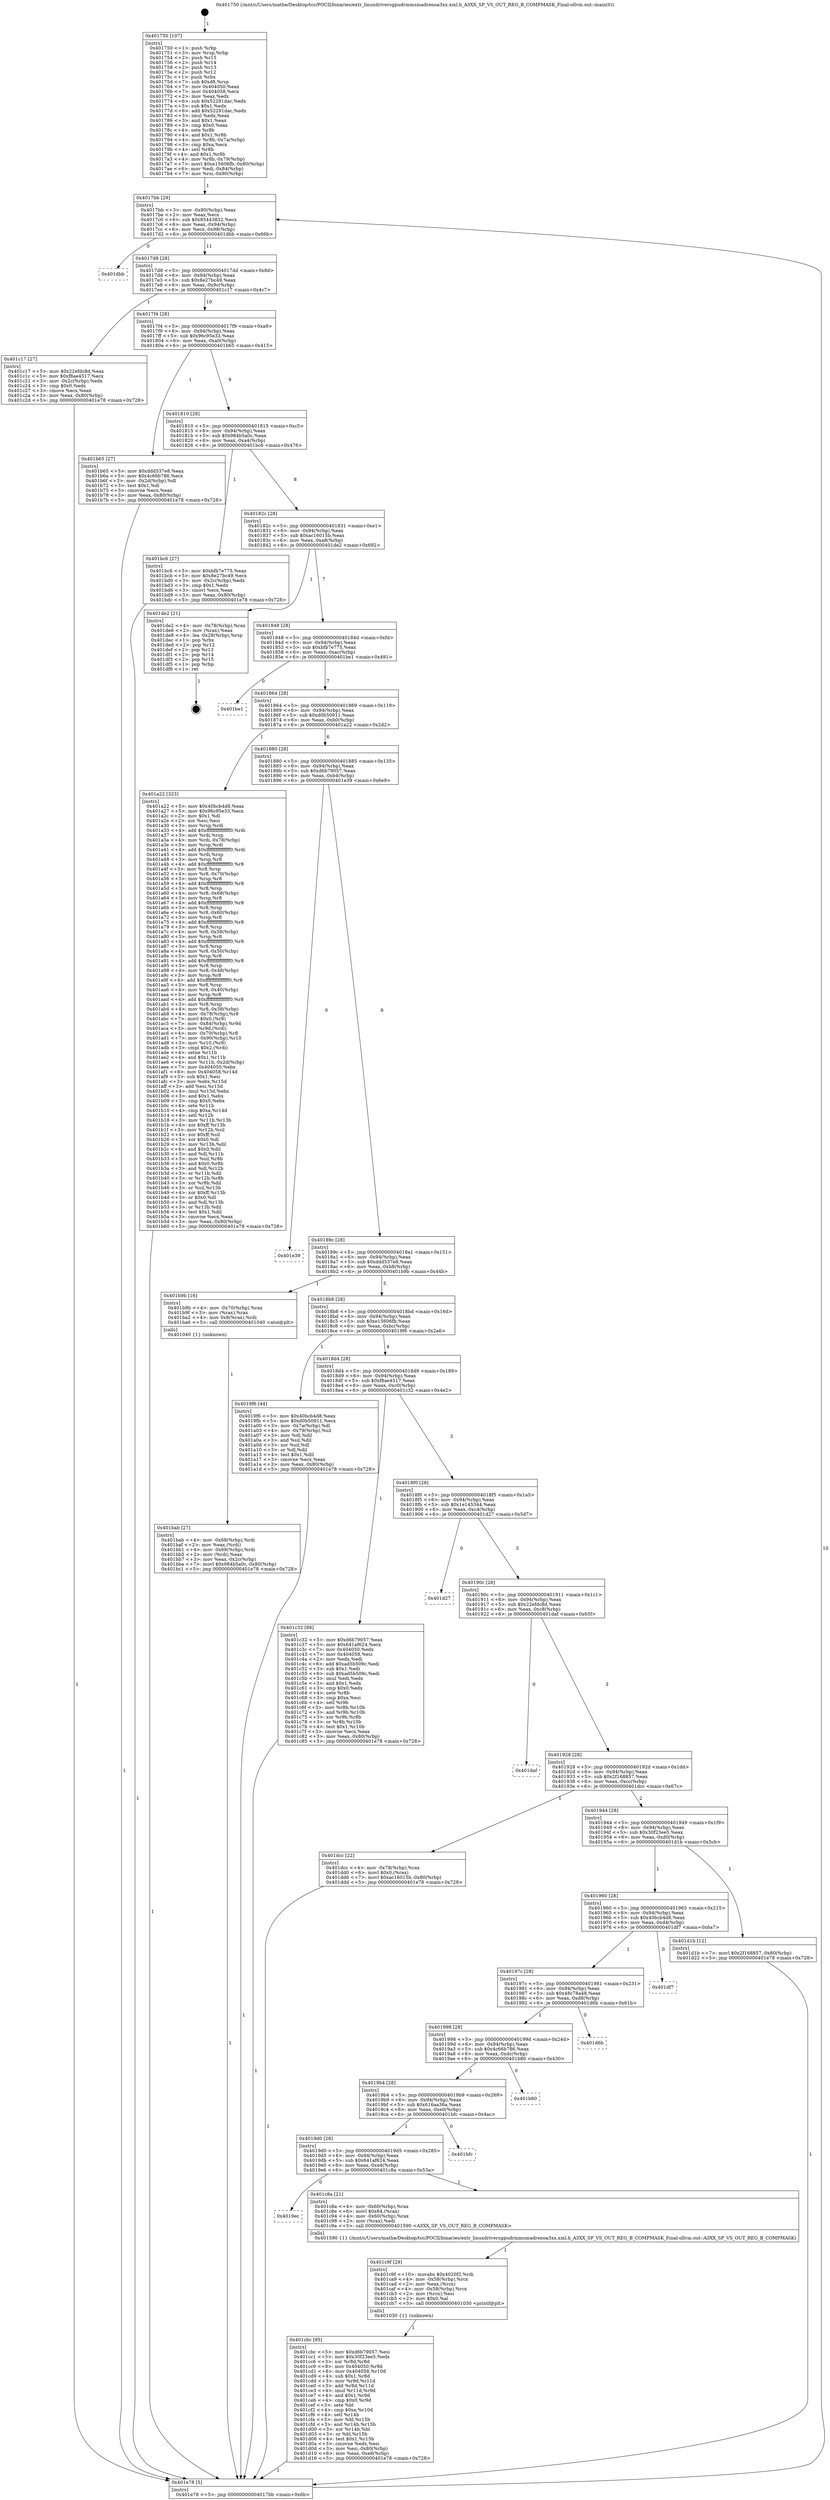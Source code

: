 digraph "0x401750" {
  label = "0x401750 (/mnt/c/Users/mathe/Desktop/tcc/POCII/binaries/extr_linuxdriversgpudrmmsmadrenoa3xx.xml.h_A3XX_SP_VS_OUT_REG_B_COMPMASK_Final-ollvm.out::main(0))"
  labelloc = "t"
  node[shape=record]

  Entry [label="",width=0.3,height=0.3,shape=circle,fillcolor=black,style=filled]
  "0x4017bb" [label="{
     0x4017bb [29]\l
     | [instrs]\l
     &nbsp;&nbsp;0x4017bb \<+3\>: mov -0x80(%rbp),%eax\l
     &nbsp;&nbsp;0x4017be \<+2\>: mov %eax,%ecx\l
     &nbsp;&nbsp;0x4017c0 \<+6\>: sub $0x85443832,%ecx\l
     &nbsp;&nbsp;0x4017c6 \<+6\>: mov %eax,-0x94(%rbp)\l
     &nbsp;&nbsp;0x4017cc \<+6\>: mov %ecx,-0x98(%rbp)\l
     &nbsp;&nbsp;0x4017d2 \<+6\>: je 0000000000401dbb \<main+0x66b\>\l
  }"]
  "0x401dbb" [label="{
     0x401dbb\l
  }", style=dashed]
  "0x4017d8" [label="{
     0x4017d8 [28]\l
     | [instrs]\l
     &nbsp;&nbsp;0x4017d8 \<+5\>: jmp 00000000004017dd \<main+0x8d\>\l
     &nbsp;&nbsp;0x4017dd \<+6\>: mov -0x94(%rbp),%eax\l
     &nbsp;&nbsp;0x4017e3 \<+5\>: sub $0x8e27bc49,%eax\l
     &nbsp;&nbsp;0x4017e8 \<+6\>: mov %eax,-0x9c(%rbp)\l
     &nbsp;&nbsp;0x4017ee \<+6\>: je 0000000000401c17 \<main+0x4c7\>\l
  }"]
  Exit [label="",width=0.3,height=0.3,shape=circle,fillcolor=black,style=filled,peripheries=2]
  "0x401c17" [label="{
     0x401c17 [27]\l
     | [instrs]\l
     &nbsp;&nbsp;0x401c17 \<+5\>: mov $0x22efdc8d,%eax\l
     &nbsp;&nbsp;0x401c1c \<+5\>: mov $0xf8ae4517,%ecx\l
     &nbsp;&nbsp;0x401c21 \<+3\>: mov -0x2c(%rbp),%edx\l
     &nbsp;&nbsp;0x401c24 \<+3\>: cmp $0x0,%edx\l
     &nbsp;&nbsp;0x401c27 \<+3\>: cmove %ecx,%eax\l
     &nbsp;&nbsp;0x401c2a \<+3\>: mov %eax,-0x80(%rbp)\l
     &nbsp;&nbsp;0x401c2d \<+5\>: jmp 0000000000401e78 \<main+0x728\>\l
  }"]
  "0x4017f4" [label="{
     0x4017f4 [28]\l
     | [instrs]\l
     &nbsp;&nbsp;0x4017f4 \<+5\>: jmp 00000000004017f9 \<main+0xa9\>\l
     &nbsp;&nbsp;0x4017f9 \<+6\>: mov -0x94(%rbp),%eax\l
     &nbsp;&nbsp;0x4017ff \<+5\>: sub $0x96c95e33,%eax\l
     &nbsp;&nbsp;0x401804 \<+6\>: mov %eax,-0xa0(%rbp)\l
     &nbsp;&nbsp;0x40180a \<+6\>: je 0000000000401b65 \<main+0x415\>\l
  }"]
  "0x401cbc" [label="{
     0x401cbc [95]\l
     | [instrs]\l
     &nbsp;&nbsp;0x401cbc \<+5\>: mov $0xd6b79057,%esi\l
     &nbsp;&nbsp;0x401cc1 \<+5\>: mov $0x30f23ee5,%edx\l
     &nbsp;&nbsp;0x401cc6 \<+3\>: xor %r8d,%r8d\l
     &nbsp;&nbsp;0x401cc9 \<+8\>: mov 0x404050,%r9d\l
     &nbsp;&nbsp;0x401cd1 \<+8\>: mov 0x404058,%r10d\l
     &nbsp;&nbsp;0x401cd9 \<+4\>: sub $0x1,%r8d\l
     &nbsp;&nbsp;0x401cdd \<+3\>: mov %r9d,%r11d\l
     &nbsp;&nbsp;0x401ce0 \<+3\>: add %r8d,%r11d\l
     &nbsp;&nbsp;0x401ce3 \<+4\>: imul %r11d,%r9d\l
     &nbsp;&nbsp;0x401ce7 \<+4\>: and $0x1,%r9d\l
     &nbsp;&nbsp;0x401ceb \<+4\>: cmp $0x0,%r9d\l
     &nbsp;&nbsp;0x401cef \<+3\>: sete %bl\l
     &nbsp;&nbsp;0x401cf2 \<+4\>: cmp $0xa,%r10d\l
     &nbsp;&nbsp;0x401cf6 \<+4\>: setl %r14b\l
     &nbsp;&nbsp;0x401cfa \<+3\>: mov %bl,%r15b\l
     &nbsp;&nbsp;0x401cfd \<+3\>: and %r14b,%r15b\l
     &nbsp;&nbsp;0x401d00 \<+3\>: xor %r14b,%bl\l
     &nbsp;&nbsp;0x401d03 \<+3\>: or %bl,%r15b\l
     &nbsp;&nbsp;0x401d06 \<+4\>: test $0x1,%r15b\l
     &nbsp;&nbsp;0x401d0a \<+3\>: cmovne %edx,%esi\l
     &nbsp;&nbsp;0x401d0d \<+3\>: mov %esi,-0x80(%rbp)\l
     &nbsp;&nbsp;0x401d10 \<+6\>: mov %eax,-0xe8(%rbp)\l
     &nbsp;&nbsp;0x401d16 \<+5\>: jmp 0000000000401e78 \<main+0x728\>\l
  }"]
  "0x401b65" [label="{
     0x401b65 [27]\l
     | [instrs]\l
     &nbsp;&nbsp;0x401b65 \<+5\>: mov $0xddd537e8,%eax\l
     &nbsp;&nbsp;0x401b6a \<+5\>: mov $0x4c66b786,%ecx\l
     &nbsp;&nbsp;0x401b6f \<+3\>: mov -0x2d(%rbp),%dl\l
     &nbsp;&nbsp;0x401b72 \<+3\>: test $0x1,%dl\l
     &nbsp;&nbsp;0x401b75 \<+3\>: cmovne %ecx,%eax\l
     &nbsp;&nbsp;0x401b78 \<+3\>: mov %eax,-0x80(%rbp)\l
     &nbsp;&nbsp;0x401b7b \<+5\>: jmp 0000000000401e78 \<main+0x728\>\l
  }"]
  "0x401810" [label="{
     0x401810 [28]\l
     | [instrs]\l
     &nbsp;&nbsp;0x401810 \<+5\>: jmp 0000000000401815 \<main+0xc5\>\l
     &nbsp;&nbsp;0x401815 \<+6\>: mov -0x94(%rbp),%eax\l
     &nbsp;&nbsp;0x40181b \<+5\>: sub $0x984b5a0c,%eax\l
     &nbsp;&nbsp;0x401820 \<+6\>: mov %eax,-0xa4(%rbp)\l
     &nbsp;&nbsp;0x401826 \<+6\>: je 0000000000401bc6 \<main+0x476\>\l
  }"]
  "0x401c9f" [label="{
     0x401c9f [29]\l
     | [instrs]\l
     &nbsp;&nbsp;0x401c9f \<+10\>: movabs $0x4020f2,%rdi\l
     &nbsp;&nbsp;0x401ca9 \<+4\>: mov -0x58(%rbp),%rcx\l
     &nbsp;&nbsp;0x401cad \<+2\>: mov %eax,(%rcx)\l
     &nbsp;&nbsp;0x401caf \<+4\>: mov -0x58(%rbp),%rcx\l
     &nbsp;&nbsp;0x401cb3 \<+2\>: mov (%rcx),%esi\l
     &nbsp;&nbsp;0x401cb5 \<+2\>: mov $0x0,%al\l
     &nbsp;&nbsp;0x401cb7 \<+5\>: call 0000000000401030 \<printf@plt\>\l
     | [calls]\l
     &nbsp;&nbsp;0x401030 \{1\} (unknown)\l
  }"]
  "0x401bc6" [label="{
     0x401bc6 [27]\l
     | [instrs]\l
     &nbsp;&nbsp;0x401bc6 \<+5\>: mov $0xbfb7e775,%eax\l
     &nbsp;&nbsp;0x401bcb \<+5\>: mov $0x8e27bc49,%ecx\l
     &nbsp;&nbsp;0x401bd0 \<+3\>: mov -0x2c(%rbp),%edx\l
     &nbsp;&nbsp;0x401bd3 \<+3\>: cmp $0x1,%edx\l
     &nbsp;&nbsp;0x401bd6 \<+3\>: cmovl %ecx,%eax\l
     &nbsp;&nbsp;0x401bd9 \<+3\>: mov %eax,-0x80(%rbp)\l
     &nbsp;&nbsp;0x401bdc \<+5\>: jmp 0000000000401e78 \<main+0x728\>\l
  }"]
  "0x40182c" [label="{
     0x40182c [28]\l
     | [instrs]\l
     &nbsp;&nbsp;0x40182c \<+5\>: jmp 0000000000401831 \<main+0xe1\>\l
     &nbsp;&nbsp;0x401831 \<+6\>: mov -0x94(%rbp),%eax\l
     &nbsp;&nbsp;0x401837 \<+5\>: sub $0xac16015b,%eax\l
     &nbsp;&nbsp;0x40183c \<+6\>: mov %eax,-0xa8(%rbp)\l
     &nbsp;&nbsp;0x401842 \<+6\>: je 0000000000401de2 \<main+0x692\>\l
  }"]
  "0x4019ec" [label="{
     0x4019ec\l
  }", style=dashed]
  "0x401de2" [label="{
     0x401de2 [21]\l
     | [instrs]\l
     &nbsp;&nbsp;0x401de2 \<+4\>: mov -0x78(%rbp),%rax\l
     &nbsp;&nbsp;0x401de6 \<+2\>: mov (%rax),%eax\l
     &nbsp;&nbsp;0x401de8 \<+4\>: lea -0x28(%rbp),%rsp\l
     &nbsp;&nbsp;0x401dec \<+1\>: pop %rbx\l
     &nbsp;&nbsp;0x401ded \<+2\>: pop %r12\l
     &nbsp;&nbsp;0x401def \<+2\>: pop %r13\l
     &nbsp;&nbsp;0x401df1 \<+2\>: pop %r14\l
     &nbsp;&nbsp;0x401df3 \<+2\>: pop %r15\l
     &nbsp;&nbsp;0x401df5 \<+1\>: pop %rbp\l
     &nbsp;&nbsp;0x401df6 \<+1\>: ret\l
  }"]
  "0x401848" [label="{
     0x401848 [28]\l
     | [instrs]\l
     &nbsp;&nbsp;0x401848 \<+5\>: jmp 000000000040184d \<main+0xfd\>\l
     &nbsp;&nbsp;0x40184d \<+6\>: mov -0x94(%rbp),%eax\l
     &nbsp;&nbsp;0x401853 \<+5\>: sub $0xbfb7e775,%eax\l
     &nbsp;&nbsp;0x401858 \<+6\>: mov %eax,-0xac(%rbp)\l
     &nbsp;&nbsp;0x40185e \<+6\>: je 0000000000401be1 \<main+0x491\>\l
  }"]
  "0x401c8a" [label="{
     0x401c8a [21]\l
     | [instrs]\l
     &nbsp;&nbsp;0x401c8a \<+4\>: mov -0x60(%rbp),%rax\l
     &nbsp;&nbsp;0x401c8e \<+6\>: movl $0x64,(%rax)\l
     &nbsp;&nbsp;0x401c94 \<+4\>: mov -0x60(%rbp),%rax\l
     &nbsp;&nbsp;0x401c98 \<+2\>: mov (%rax),%edi\l
     &nbsp;&nbsp;0x401c9a \<+5\>: call 0000000000401590 \<A3XX_SP_VS_OUT_REG_B_COMPMASK\>\l
     | [calls]\l
     &nbsp;&nbsp;0x401590 \{1\} (/mnt/c/Users/mathe/Desktop/tcc/POCII/binaries/extr_linuxdriversgpudrmmsmadrenoa3xx.xml.h_A3XX_SP_VS_OUT_REG_B_COMPMASK_Final-ollvm.out::A3XX_SP_VS_OUT_REG_B_COMPMASK)\l
  }"]
  "0x401be1" [label="{
     0x401be1\l
  }", style=dashed]
  "0x401864" [label="{
     0x401864 [28]\l
     | [instrs]\l
     &nbsp;&nbsp;0x401864 \<+5\>: jmp 0000000000401869 \<main+0x119\>\l
     &nbsp;&nbsp;0x401869 \<+6\>: mov -0x94(%rbp),%eax\l
     &nbsp;&nbsp;0x40186f \<+5\>: sub $0xd0b50911,%eax\l
     &nbsp;&nbsp;0x401874 \<+6\>: mov %eax,-0xb0(%rbp)\l
     &nbsp;&nbsp;0x40187a \<+6\>: je 0000000000401a22 \<main+0x2d2\>\l
  }"]
  "0x4019d0" [label="{
     0x4019d0 [28]\l
     | [instrs]\l
     &nbsp;&nbsp;0x4019d0 \<+5\>: jmp 00000000004019d5 \<main+0x285\>\l
     &nbsp;&nbsp;0x4019d5 \<+6\>: mov -0x94(%rbp),%eax\l
     &nbsp;&nbsp;0x4019db \<+5\>: sub $0x641af624,%eax\l
     &nbsp;&nbsp;0x4019e0 \<+6\>: mov %eax,-0xe4(%rbp)\l
     &nbsp;&nbsp;0x4019e6 \<+6\>: je 0000000000401c8a \<main+0x53a\>\l
  }"]
  "0x401a22" [label="{
     0x401a22 [323]\l
     | [instrs]\l
     &nbsp;&nbsp;0x401a22 \<+5\>: mov $0x40bcb4d8,%eax\l
     &nbsp;&nbsp;0x401a27 \<+5\>: mov $0x96c95e33,%ecx\l
     &nbsp;&nbsp;0x401a2c \<+2\>: mov $0x1,%dl\l
     &nbsp;&nbsp;0x401a2e \<+2\>: xor %esi,%esi\l
     &nbsp;&nbsp;0x401a30 \<+3\>: mov %rsp,%rdi\l
     &nbsp;&nbsp;0x401a33 \<+4\>: add $0xfffffffffffffff0,%rdi\l
     &nbsp;&nbsp;0x401a37 \<+3\>: mov %rdi,%rsp\l
     &nbsp;&nbsp;0x401a3a \<+4\>: mov %rdi,-0x78(%rbp)\l
     &nbsp;&nbsp;0x401a3e \<+3\>: mov %rsp,%rdi\l
     &nbsp;&nbsp;0x401a41 \<+4\>: add $0xfffffffffffffff0,%rdi\l
     &nbsp;&nbsp;0x401a45 \<+3\>: mov %rdi,%rsp\l
     &nbsp;&nbsp;0x401a48 \<+3\>: mov %rsp,%r8\l
     &nbsp;&nbsp;0x401a4b \<+4\>: add $0xfffffffffffffff0,%r8\l
     &nbsp;&nbsp;0x401a4f \<+3\>: mov %r8,%rsp\l
     &nbsp;&nbsp;0x401a52 \<+4\>: mov %r8,-0x70(%rbp)\l
     &nbsp;&nbsp;0x401a56 \<+3\>: mov %rsp,%r8\l
     &nbsp;&nbsp;0x401a59 \<+4\>: add $0xfffffffffffffff0,%r8\l
     &nbsp;&nbsp;0x401a5d \<+3\>: mov %r8,%rsp\l
     &nbsp;&nbsp;0x401a60 \<+4\>: mov %r8,-0x68(%rbp)\l
     &nbsp;&nbsp;0x401a64 \<+3\>: mov %rsp,%r8\l
     &nbsp;&nbsp;0x401a67 \<+4\>: add $0xfffffffffffffff0,%r8\l
     &nbsp;&nbsp;0x401a6b \<+3\>: mov %r8,%rsp\l
     &nbsp;&nbsp;0x401a6e \<+4\>: mov %r8,-0x60(%rbp)\l
     &nbsp;&nbsp;0x401a72 \<+3\>: mov %rsp,%r8\l
     &nbsp;&nbsp;0x401a75 \<+4\>: add $0xfffffffffffffff0,%r8\l
     &nbsp;&nbsp;0x401a79 \<+3\>: mov %r8,%rsp\l
     &nbsp;&nbsp;0x401a7c \<+4\>: mov %r8,-0x58(%rbp)\l
     &nbsp;&nbsp;0x401a80 \<+3\>: mov %rsp,%r8\l
     &nbsp;&nbsp;0x401a83 \<+4\>: add $0xfffffffffffffff0,%r8\l
     &nbsp;&nbsp;0x401a87 \<+3\>: mov %r8,%rsp\l
     &nbsp;&nbsp;0x401a8a \<+4\>: mov %r8,-0x50(%rbp)\l
     &nbsp;&nbsp;0x401a8e \<+3\>: mov %rsp,%r8\l
     &nbsp;&nbsp;0x401a91 \<+4\>: add $0xfffffffffffffff0,%r8\l
     &nbsp;&nbsp;0x401a95 \<+3\>: mov %r8,%rsp\l
     &nbsp;&nbsp;0x401a98 \<+4\>: mov %r8,-0x48(%rbp)\l
     &nbsp;&nbsp;0x401a9c \<+3\>: mov %rsp,%r8\l
     &nbsp;&nbsp;0x401a9f \<+4\>: add $0xfffffffffffffff0,%r8\l
     &nbsp;&nbsp;0x401aa3 \<+3\>: mov %r8,%rsp\l
     &nbsp;&nbsp;0x401aa6 \<+4\>: mov %r8,-0x40(%rbp)\l
     &nbsp;&nbsp;0x401aaa \<+3\>: mov %rsp,%r8\l
     &nbsp;&nbsp;0x401aad \<+4\>: add $0xfffffffffffffff0,%r8\l
     &nbsp;&nbsp;0x401ab1 \<+3\>: mov %r8,%rsp\l
     &nbsp;&nbsp;0x401ab4 \<+4\>: mov %r8,-0x38(%rbp)\l
     &nbsp;&nbsp;0x401ab8 \<+4\>: mov -0x78(%rbp),%r8\l
     &nbsp;&nbsp;0x401abc \<+7\>: movl $0x0,(%r8)\l
     &nbsp;&nbsp;0x401ac3 \<+7\>: mov -0x84(%rbp),%r9d\l
     &nbsp;&nbsp;0x401aca \<+3\>: mov %r9d,(%rdi)\l
     &nbsp;&nbsp;0x401acd \<+4\>: mov -0x70(%rbp),%r8\l
     &nbsp;&nbsp;0x401ad1 \<+7\>: mov -0x90(%rbp),%r10\l
     &nbsp;&nbsp;0x401ad8 \<+3\>: mov %r10,(%r8)\l
     &nbsp;&nbsp;0x401adb \<+3\>: cmpl $0x2,(%rdi)\l
     &nbsp;&nbsp;0x401ade \<+4\>: setne %r11b\l
     &nbsp;&nbsp;0x401ae2 \<+4\>: and $0x1,%r11b\l
     &nbsp;&nbsp;0x401ae6 \<+4\>: mov %r11b,-0x2d(%rbp)\l
     &nbsp;&nbsp;0x401aea \<+7\>: mov 0x404050,%ebx\l
     &nbsp;&nbsp;0x401af1 \<+8\>: mov 0x404058,%r14d\l
     &nbsp;&nbsp;0x401af9 \<+3\>: sub $0x1,%esi\l
     &nbsp;&nbsp;0x401afc \<+3\>: mov %ebx,%r15d\l
     &nbsp;&nbsp;0x401aff \<+3\>: add %esi,%r15d\l
     &nbsp;&nbsp;0x401b02 \<+4\>: imul %r15d,%ebx\l
     &nbsp;&nbsp;0x401b06 \<+3\>: and $0x1,%ebx\l
     &nbsp;&nbsp;0x401b09 \<+3\>: cmp $0x0,%ebx\l
     &nbsp;&nbsp;0x401b0c \<+4\>: sete %r11b\l
     &nbsp;&nbsp;0x401b10 \<+4\>: cmp $0xa,%r14d\l
     &nbsp;&nbsp;0x401b14 \<+4\>: setl %r12b\l
     &nbsp;&nbsp;0x401b18 \<+3\>: mov %r11b,%r13b\l
     &nbsp;&nbsp;0x401b1b \<+4\>: xor $0xff,%r13b\l
     &nbsp;&nbsp;0x401b1f \<+3\>: mov %r12b,%sil\l
     &nbsp;&nbsp;0x401b22 \<+4\>: xor $0xff,%sil\l
     &nbsp;&nbsp;0x401b26 \<+3\>: xor $0x0,%dl\l
     &nbsp;&nbsp;0x401b29 \<+3\>: mov %r13b,%dil\l
     &nbsp;&nbsp;0x401b2c \<+4\>: and $0x0,%dil\l
     &nbsp;&nbsp;0x401b30 \<+3\>: and %dl,%r11b\l
     &nbsp;&nbsp;0x401b33 \<+3\>: mov %sil,%r8b\l
     &nbsp;&nbsp;0x401b36 \<+4\>: and $0x0,%r8b\l
     &nbsp;&nbsp;0x401b3a \<+3\>: and %dl,%r12b\l
     &nbsp;&nbsp;0x401b3d \<+3\>: or %r11b,%dil\l
     &nbsp;&nbsp;0x401b40 \<+3\>: or %r12b,%r8b\l
     &nbsp;&nbsp;0x401b43 \<+3\>: xor %r8b,%dil\l
     &nbsp;&nbsp;0x401b46 \<+3\>: or %sil,%r13b\l
     &nbsp;&nbsp;0x401b49 \<+4\>: xor $0xff,%r13b\l
     &nbsp;&nbsp;0x401b4d \<+3\>: or $0x0,%dl\l
     &nbsp;&nbsp;0x401b50 \<+3\>: and %dl,%r13b\l
     &nbsp;&nbsp;0x401b53 \<+3\>: or %r13b,%dil\l
     &nbsp;&nbsp;0x401b56 \<+4\>: test $0x1,%dil\l
     &nbsp;&nbsp;0x401b5a \<+3\>: cmovne %ecx,%eax\l
     &nbsp;&nbsp;0x401b5d \<+3\>: mov %eax,-0x80(%rbp)\l
     &nbsp;&nbsp;0x401b60 \<+5\>: jmp 0000000000401e78 \<main+0x728\>\l
  }"]
  "0x401880" [label="{
     0x401880 [28]\l
     | [instrs]\l
     &nbsp;&nbsp;0x401880 \<+5\>: jmp 0000000000401885 \<main+0x135\>\l
     &nbsp;&nbsp;0x401885 \<+6\>: mov -0x94(%rbp),%eax\l
     &nbsp;&nbsp;0x40188b \<+5\>: sub $0xd6b79057,%eax\l
     &nbsp;&nbsp;0x401890 \<+6\>: mov %eax,-0xb4(%rbp)\l
     &nbsp;&nbsp;0x401896 \<+6\>: je 0000000000401e39 \<main+0x6e9\>\l
  }"]
  "0x401bfc" [label="{
     0x401bfc\l
  }", style=dashed]
  "0x401e39" [label="{
     0x401e39\l
  }", style=dashed]
  "0x40189c" [label="{
     0x40189c [28]\l
     | [instrs]\l
     &nbsp;&nbsp;0x40189c \<+5\>: jmp 00000000004018a1 \<main+0x151\>\l
     &nbsp;&nbsp;0x4018a1 \<+6\>: mov -0x94(%rbp),%eax\l
     &nbsp;&nbsp;0x4018a7 \<+5\>: sub $0xddd537e8,%eax\l
     &nbsp;&nbsp;0x4018ac \<+6\>: mov %eax,-0xb8(%rbp)\l
     &nbsp;&nbsp;0x4018b2 \<+6\>: je 0000000000401b9b \<main+0x44b\>\l
  }"]
  "0x4019b4" [label="{
     0x4019b4 [28]\l
     | [instrs]\l
     &nbsp;&nbsp;0x4019b4 \<+5\>: jmp 00000000004019b9 \<main+0x269\>\l
     &nbsp;&nbsp;0x4019b9 \<+6\>: mov -0x94(%rbp),%eax\l
     &nbsp;&nbsp;0x4019bf \<+5\>: sub $0x616aa36a,%eax\l
     &nbsp;&nbsp;0x4019c4 \<+6\>: mov %eax,-0xe0(%rbp)\l
     &nbsp;&nbsp;0x4019ca \<+6\>: je 0000000000401bfc \<main+0x4ac\>\l
  }"]
  "0x401b9b" [label="{
     0x401b9b [16]\l
     | [instrs]\l
     &nbsp;&nbsp;0x401b9b \<+4\>: mov -0x70(%rbp),%rax\l
     &nbsp;&nbsp;0x401b9f \<+3\>: mov (%rax),%rax\l
     &nbsp;&nbsp;0x401ba2 \<+4\>: mov 0x8(%rax),%rdi\l
     &nbsp;&nbsp;0x401ba6 \<+5\>: call 0000000000401040 \<atoi@plt\>\l
     | [calls]\l
     &nbsp;&nbsp;0x401040 \{1\} (unknown)\l
  }"]
  "0x4018b8" [label="{
     0x4018b8 [28]\l
     | [instrs]\l
     &nbsp;&nbsp;0x4018b8 \<+5\>: jmp 00000000004018bd \<main+0x16d\>\l
     &nbsp;&nbsp;0x4018bd \<+6\>: mov -0x94(%rbp),%eax\l
     &nbsp;&nbsp;0x4018c3 \<+5\>: sub $0xe15606fb,%eax\l
     &nbsp;&nbsp;0x4018c8 \<+6\>: mov %eax,-0xbc(%rbp)\l
     &nbsp;&nbsp;0x4018ce \<+6\>: je 00000000004019f6 \<main+0x2a6\>\l
  }"]
  "0x401b80" [label="{
     0x401b80\l
  }", style=dashed]
  "0x4019f6" [label="{
     0x4019f6 [44]\l
     | [instrs]\l
     &nbsp;&nbsp;0x4019f6 \<+5\>: mov $0x40bcb4d8,%eax\l
     &nbsp;&nbsp;0x4019fb \<+5\>: mov $0xd0b50911,%ecx\l
     &nbsp;&nbsp;0x401a00 \<+3\>: mov -0x7a(%rbp),%dl\l
     &nbsp;&nbsp;0x401a03 \<+4\>: mov -0x79(%rbp),%sil\l
     &nbsp;&nbsp;0x401a07 \<+3\>: mov %dl,%dil\l
     &nbsp;&nbsp;0x401a0a \<+3\>: and %sil,%dil\l
     &nbsp;&nbsp;0x401a0d \<+3\>: xor %sil,%dl\l
     &nbsp;&nbsp;0x401a10 \<+3\>: or %dl,%dil\l
     &nbsp;&nbsp;0x401a13 \<+4\>: test $0x1,%dil\l
     &nbsp;&nbsp;0x401a17 \<+3\>: cmovne %ecx,%eax\l
     &nbsp;&nbsp;0x401a1a \<+3\>: mov %eax,-0x80(%rbp)\l
     &nbsp;&nbsp;0x401a1d \<+5\>: jmp 0000000000401e78 \<main+0x728\>\l
  }"]
  "0x4018d4" [label="{
     0x4018d4 [28]\l
     | [instrs]\l
     &nbsp;&nbsp;0x4018d4 \<+5\>: jmp 00000000004018d9 \<main+0x189\>\l
     &nbsp;&nbsp;0x4018d9 \<+6\>: mov -0x94(%rbp),%eax\l
     &nbsp;&nbsp;0x4018df \<+5\>: sub $0xf8ae4517,%eax\l
     &nbsp;&nbsp;0x4018e4 \<+6\>: mov %eax,-0xc0(%rbp)\l
     &nbsp;&nbsp;0x4018ea \<+6\>: je 0000000000401c32 \<main+0x4e2\>\l
  }"]
  "0x401e78" [label="{
     0x401e78 [5]\l
     | [instrs]\l
     &nbsp;&nbsp;0x401e78 \<+5\>: jmp 00000000004017bb \<main+0x6b\>\l
  }"]
  "0x401750" [label="{
     0x401750 [107]\l
     | [instrs]\l
     &nbsp;&nbsp;0x401750 \<+1\>: push %rbp\l
     &nbsp;&nbsp;0x401751 \<+3\>: mov %rsp,%rbp\l
     &nbsp;&nbsp;0x401754 \<+2\>: push %r15\l
     &nbsp;&nbsp;0x401756 \<+2\>: push %r14\l
     &nbsp;&nbsp;0x401758 \<+2\>: push %r13\l
     &nbsp;&nbsp;0x40175a \<+2\>: push %r12\l
     &nbsp;&nbsp;0x40175c \<+1\>: push %rbx\l
     &nbsp;&nbsp;0x40175d \<+7\>: sub $0xd8,%rsp\l
     &nbsp;&nbsp;0x401764 \<+7\>: mov 0x404050,%eax\l
     &nbsp;&nbsp;0x40176b \<+7\>: mov 0x404058,%ecx\l
     &nbsp;&nbsp;0x401772 \<+2\>: mov %eax,%edx\l
     &nbsp;&nbsp;0x401774 \<+6\>: sub $0x52291dac,%edx\l
     &nbsp;&nbsp;0x40177a \<+3\>: sub $0x1,%edx\l
     &nbsp;&nbsp;0x40177d \<+6\>: add $0x52291dac,%edx\l
     &nbsp;&nbsp;0x401783 \<+3\>: imul %edx,%eax\l
     &nbsp;&nbsp;0x401786 \<+3\>: and $0x1,%eax\l
     &nbsp;&nbsp;0x401789 \<+3\>: cmp $0x0,%eax\l
     &nbsp;&nbsp;0x40178c \<+4\>: sete %r8b\l
     &nbsp;&nbsp;0x401790 \<+4\>: and $0x1,%r8b\l
     &nbsp;&nbsp;0x401794 \<+4\>: mov %r8b,-0x7a(%rbp)\l
     &nbsp;&nbsp;0x401798 \<+3\>: cmp $0xa,%ecx\l
     &nbsp;&nbsp;0x40179b \<+4\>: setl %r8b\l
     &nbsp;&nbsp;0x40179f \<+4\>: and $0x1,%r8b\l
     &nbsp;&nbsp;0x4017a3 \<+4\>: mov %r8b,-0x79(%rbp)\l
     &nbsp;&nbsp;0x4017a7 \<+7\>: movl $0xe15606fb,-0x80(%rbp)\l
     &nbsp;&nbsp;0x4017ae \<+6\>: mov %edi,-0x84(%rbp)\l
     &nbsp;&nbsp;0x4017b4 \<+7\>: mov %rsi,-0x90(%rbp)\l
  }"]
  "0x401998" [label="{
     0x401998 [28]\l
     | [instrs]\l
     &nbsp;&nbsp;0x401998 \<+5\>: jmp 000000000040199d \<main+0x24d\>\l
     &nbsp;&nbsp;0x40199d \<+6\>: mov -0x94(%rbp),%eax\l
     &nbsp;&nbsp;0x4019a3 \<+5\>: sub $0x4c66b786,%eax\l
     &nbsp;&nbsp;0x4019a8 \<+6\>: mov %eax,-0xdc(%rbp)\l
     &nbsp;&nbsp;0x4019ae \<+6\>: je 0000000000401b80 \<main+0x430\>\l
  }"]
  "0x401bab" [label="{
     0x401bab [27]\l
     | [instrs]\l
     &nbsp;&nbsp;0x401bab \<+4\>: mov -0x68(%rbp),%rdi\l
     &nbsp;&nbsp;0x401baf \<+2\>: mov %eax,(%rdi)\l
     &nbsp;&nbsp;0x401bb1 \<+4\>: mov -0x68(%rbp),%rdi\l
     &nbsp;&nbsp;0x401bb5 \<+2\>: mov (%rdi),%eax\l
     &nbsp;&nbsp;0x401bb7 \<+3\>: mov %eax,-0x2c(%rbp)\l
     &nbsp;&nbsp;0x401bba \<+7\>: movl $0x984b5a0c,-0x80(%rbp)\l
     &nbsp;&nbsp;0x401bc1 \<+5\>: jmp 0000000000401e78 \<main+0x728\>\l
  }"]
  "0x401d6b" [label="{
     0x401d6b\l
  }", style=dashed]
  "0x401c32" [label="{
     0x401c32 [88]\l
     | [instrs]\l
     &nbsp;&nbsp;0x401c32 \<+5\>: mov $0xd6b79057,%eax\l
     &nbsp;&nbsp;0x401c37 \<+5\>: mov $0x641af624,%ecx\l
     &nbsp;&nbsp;0x401c3c \<+7\>: mov 0x404050,%edx\l
     &nbsp;&nbsp;0x401c43 \<+7\>: mov 0x404058,%esi\l
     &nbsp;&nbsp;0x401c4a \<+2\>: mov %edx,%edi\l
     &nbsp;&nbsp;0x401c4c \<+6\>: add $0xad5b509c,%edi\l
     &nbsp;&nbsp;0x401c52 \<+3\>: sub $0x1,%edi\l
     &nbsp;&nbsp;0x401c55 \<+6\>: sub $0xad5b509c,%edi\l
     &nbsp;&nbsp;0x401c5b \<+3\>: imul %edi,%edx\l
     &nbsp;&nbsp;0x401c5e \<+3\>: and $0x1,%edx\l
     &nbsp;&nbsp;0x401c61 \<+3\>: cmp $0x0,%edx\l
     &nbsp;&nbsp;0x401c64 \<+4\>: sete %r8b\l
     &nbsp;&nbsp;0x401c68 \<+3\>: cmp $0xa,%esi\l
     &nbsp;&nbsp;0x401c6b \<+4\>: setl %r9b\l
     &nbsp;&nbsp;0x401c6f \<+3\>: mov %r8b,%r10b\l
     &nbsp;&nbsp;0x401c72 \<+3\>: and %r9b,%r10b\l
     &nbsp;&nbsp;0x401c75 \<+3\>: xor %r9b,%r8b\l
     &nbsp;&nbsp;0x401c78 \<+3\>: or %r8b,%r10b\l
     &nbsp;&nbsp;0x401c7b \<+4\>: test $0x1,%r10b\l
     &nbsp;&nbsp;0x401c7f \<+3\>: cmovne %ecx,%eax\l
     &nbsp;&nbsp;0x401c82 \<+3\>: mov %eax,-0x80(%rbp)\l
     &nbsp;&nbsp;0x401c85 \<+5\>: jmp 0000000000401e78 \<main+0x728\>\l
  }"]
  "0x4018f0" [label="{
     0x4018f0 [28]\l
     | [instrs]\l
     &nbsp;&nbsp;0x4018f0 \<+5\>: jmp 00000000004018f5 \<main+0x1a5\>\l
     &nbsp;&nbsp;0x4018f5 \<+6\>: mov -0x94(%rbp),%eax\l
     &nbsp;&nbsp;0x4018fb \<+5\>: sub $0x1e145344,%eax\l
     &nbsp;&nbsp;0x401900 \<+6\>: mov %eax,-0xc4(%rbp)\l
     &nbsp;&nbsp;0x401906 \<+6\>: je 0000000000401d27 \<main+0x5d7\>\l
  }"]
  "0x40197c" [label="{
     0x40197c [28]\l
     | [instrs]\l
     &nbsp;&nbsp;0x40197c \<+5\>: jmp 0000000000401981 \<main+0x231\>\l
     &nbsp;&nbsp;0x401981 \<+6\>: mov -0x94(%rbp),%eax\l
     &nbsp;&nbsp;0x401987 \<+5\>: sub $0x48c78a48,%eax\l
     &nbsp;&nbsp;0x40198c \<+6\>: mov %eax,-0xd8(%rbp)\l
     &nbsp;&nbsp;0x401992 \<+6\>: je 0000000000401d6b \<main+0x61b\>\l
  }"]
  "0x401d27" [label="{
     0x401d27\l
  }", style=dashed]
  "0x40190c" [label="{
     0x40190c [28]\l
     | [instrs]\l
     &nbsp;&nbsp;0x40190c \<+5\>: jmp 0000000000401911 \<main+0x1c1\>\l
     &nbsp;&nbsp;0x401911 \<+6\>: mov -0x94(%rbp),%eax\l
     &nbsp;&nbsp;0x401917 \<+5\>: sub $0x22efdc8d,%eax\l
     &nbsp;&nbsp;0x40191c \<+6\>: mov %eax,-0xc8(%rbp)\l
     &nbsp;&nbsp;0x401922 \<+6\>: je 0000000000401daf \<main+0x65f\>\l
  }"]
  "0x401df7" [label="{
     0x401df7\l
  }", style=dashed]
  "0x401daf" [label="{
     0x401daf\l
  }", style=dashed]
  "0x401928" [label="{
     0x401928 [28]\l
     | [instrs]\l
     &nbsp;&nbsp;0x401928 \<+5\>: jmp 000000000040192d \<main+0x1dd\>\l
     &nbsp;&nbsp;0x40192d \<+6\>: mov -0x94(%rbp),%eax\l
     &nbsp;&nbsp;0x401933 \<+5\>: sub $0x2f168857,%eax\l
     &nbsp;&nbsp;0x401938 \<+6\>: mov %eax,-0xcc(%rbp)\l
     &nbsp;&nbsp;0x40193e \<+6\>: je 0000000000401dcc \<main+0x67c\>\l
  }"]
  "0x401960" [label="{
     0x401960 [28]\l
     | [instrs]\l
     &nbsp;&nbsp;0x401960 \<+5\>: jmp 0000000000401965 \<main+0x215\>\l
     &nbsp;&nbsp;0x401965 \<+6\>: mov -0x94(%rbp),%eax\l
     &nbsp;&nbsp;0x40196b \<+5\>: sub $0x40bcb4d8,%eax\l
     &nbsp;&nbsp;0x401970 \<+6\>: mov %eax,-0xd4(%rbp)\l
     &nbsp;&nbsp;0x401976 \<+6\>: je 0000000000401df7 \<main+0x6a7\>\l
  }"]
  "0x401dcc" [label="{
     0x401dcc [22]\l
     | [instrs]\l
     &nbsp;&nbsp;0x401dcc \<+4\>: mov -0x78(%rbp),%rax\l
     &nbsp;&nbsp;0x401dd0 \<+6\>: movl $0x0,(%rax)\l
     &nbsp;&nbsp;0x401dd6 \<+7\>: movl $0xac16015b,-0x80(%rbp)\l
     &nbsp;&nbsp;0x401ddd \<+5\>: jmp 0000000000401e78 \<main+0x728\>\l
  }"]
  "0x401944" [label="{
     0x401944 [28]\l
     | [instrs]\l
     &nbsp;&nbsp;0x401944 \<+5\>: jmp 0000000000401949 \<main+0x1f9\>\l
     &nbsp;&nbsp;0x401949 \<+6\>: mov -0x94(%rbp),%eax\l
     &nbsp;&nbsp;0x40194f \<+5\>: sub $0x30f23ee5,%eax\l
     &nbsp;&nbsp;0x401954 \<+6\>: mov %eax,-0xd0(%rbp)\l
     &nbsp;&nbsp;0x40195a \<+6\>: je 0000000000401d1b \<main+0x5cb\>\l
  }"]
  "0x401d1b" [label="{
     0x401d1b [12]\l
     | [instrs]\l
     &nbsp;&nbsp;0x401d1b \<+7\>: movl $0x2f168857,-0x80(%rbp)\l
     &nbsp;&nbsp;0x401d22 \<+5\>: jmp 0000000000401e78 \<main+0x728\>\l
  }"]
  Entry -> "0x401750" [label=" 1"]
  "0x4017bb" -> "0x401dbb" [label=" 0"]
  "0x4017bb" -> "0x4017d8" [label=" 11"]
  "0x401de2" -> Exit [label=" 1"]
  "0x4017d8" -> "0x401c17" [label=" 1"]
  "0x4017d8" -> "0x4017f4" [label=" 10"]
  "0x401dcc" -> "0x401e78" [label=" 1"]
  "0x4017f4" -> "0x401b65" [label=" 1"]
  "0x4017f4" -> "0x401810" [label=" 9"]
  "0x401d1b" -> "0x401e78" [label=" 1"]
  "0x401810" -> "0x401bc6" [label=" 1"]
  "0x401810" -> "0x40182c" [label=" 8"]
  "0x401cbc" -> "0x401e78" [label=" 1"]
  "0x40182c" -> "0x401de2" [label=" 1"]
  "0x40182c" -> "0x401848" [label=" 7"]
  "0x401c9f" -> "0x401cbc" [label=" 1"]
  "0x401848" -> "0x401be1" [label=" 0"]
  "0x401848" -> "0x401864" [label=" 7"]
  "0x401c8a" -> "0x401c9f" [label=" 1"]
  "0x401864" -> "0x401a22" [label=" 1"]
  "0x401864" -> "0x401880" [label=" 6"]
  "0x4019d0" -> "0x401c8a" [label=" 1"]
  "0x401880" -> "0x401e39" [label=" 0"]
  "0x401880" -> "0x40189c" [label=" 6"]
  "0x4019d0" -> "0x4019ec" [label=" 0"]
  "0x40189c" -> "0x401b9b" [label=" 1"]
  "0x40189c" -> "0x4018b8" [label=" 5"]
  "0x4019b4" -> "0x401bfc" [label=" 0"]
  "0x4018b8" -> "0x4019f6" [label=" 1"]
  "0x4018b8" -> "0x4018d4" [label=" 4"]
  "0x4019f6" -> "0x401e78" [label=" 1"]
  "0x401750" -> "0x4017bb" [label=" 1"]
  "0x401e78" -> "0x4017bb" [label=" 10"]
  "0x4019b4" -> "0x4019d0" [label=" 1"]
  "0x401a22" -> "0x401e78" [label=" 1"]
  "0x401b65" -> "0x401e78" [label=" 1"]
  "0x401b9b" -> "0x401bab" [label=" 1"]
  "0x401bab" -> "0x401e78" [label=" 1"]
  "0x401bc6" -> "0x401e78" [label=" 1"]
  "0x401c17" -> "0x401e78" [label=" 1"]
  "0x401998" -> "0x401b80" [label=" 0"]
  "0x4018d4" -> "0x401c32" [label=" 1"]
  "0x4018d4" -> "0x4018f0" [label=" 3"]
  "0x401c32" -> "0x401e78" [label=" 1"]
  "0x401998" -> "0x4019b4" [label=" 1"]
  "0x4018f0" -> "0x401d27" [label=" 0"]
  "0x4018f0" -> "0x40190c" [label=" 3"]
  "0x40197c" -> "0x401d6b" [label=" 0"]
  "0x40190c" -> "0x401daf" [label=" 0"]
  "0x40190c" -> "0x401928" [label=" 3"]
  "0x40197c" -> "0x401998" [label=" 1"]
  "0x401928" -> "0x401dcc" [label=" 1"]
  "0x401928" -> "0x401944" [label=" 2"]
  "0x401960" -> "0x401df7" [label=" 0"]
  "0x401944" -> "0x401d1b" [label=" 1"]
  "0x401944" -> "0x401960" [label=" 1"]
  "0x401960" -> "0x40197c" [label=" 1"]
}
